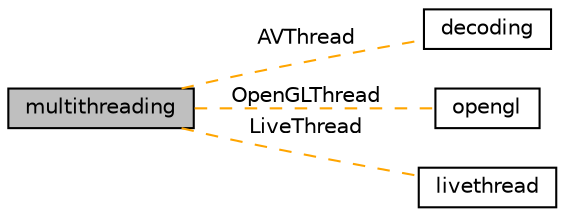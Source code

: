 digraph "multithreading"
{
  edge [fontname="Helvetica",fontsize="10",labelfontname="Helvetica",labelfontsize="10"];
  node [fontname="Helvetica",fontsize="10",shape=record];
  rankdir=LR;
  Node1 [label="decoding",height=0.2,width=0.4,color="black", fillcolor="white", style="filled",URL="$group__decoding__tag.html",tooltip="DecoderBase is the base class for various decoders. "];
  Node3 [label="opengl",height=0.2,width=0.4,color="black", fillcolor="white", style="filled",URL="$group__openglthread__tag.html",tooltip="Things related to OpenGL. "];
  Node2 [label="livethread",height=0.2,width=0.4,color="black", fillcolor="white", style="filled",URL="$group__livethread__tag.html",tooltip="The LiveThread class implements a \"producer\" thread (see multithreading) that feeds frames into a Fra..."];
  Node0 [label="multithreading",height=0.2,width=0.4,color="black", fillcolor="grey75", style="filled", fontcolor="black"];
  Node0->Node1 [shape=plaintext, label="AVThread", color="orange", dir="none", style="dashed"];
  Node0->Node2 [shape=plaintext, label="LiveThread", color="orange", dir="none", style="dashed"];
  Node0->Node3 [shape=plaintext, label="OpenGLThread", color="orange", dir="none", style="dashed"];
}

